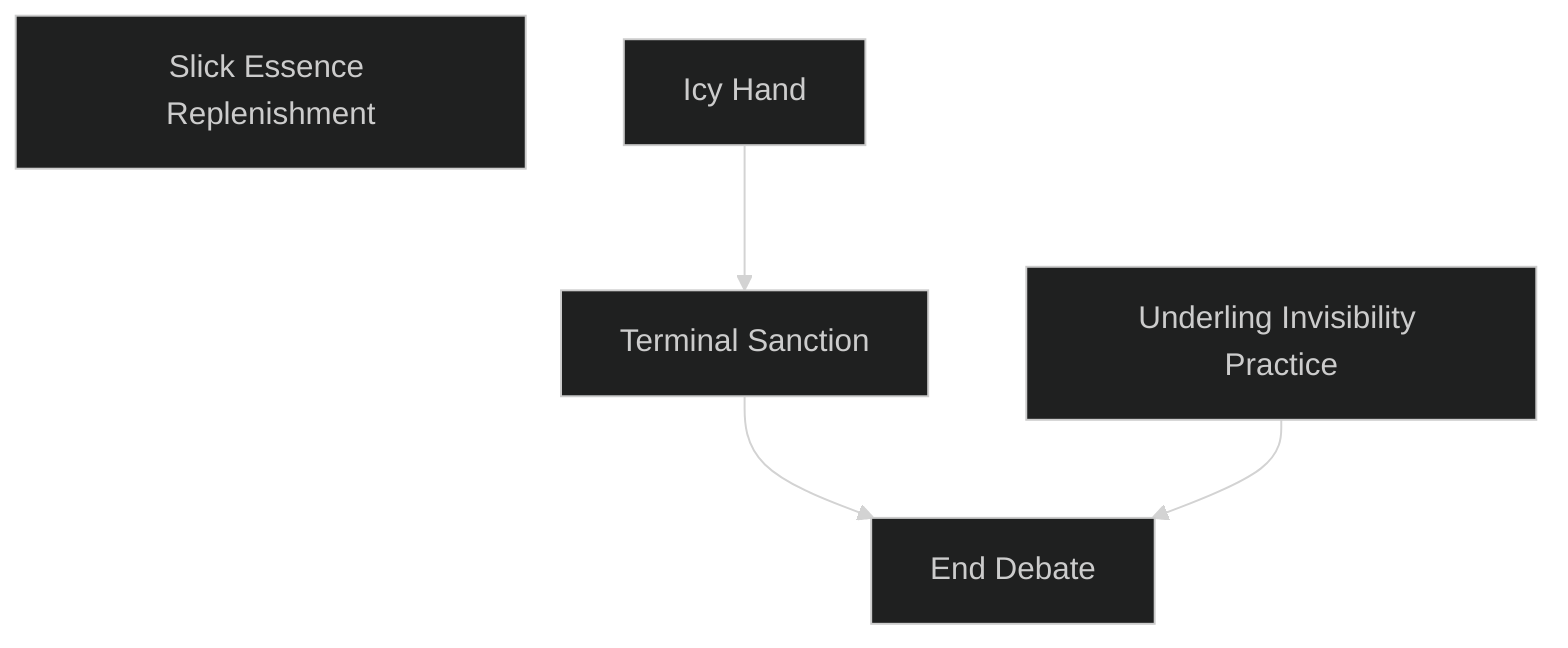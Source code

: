 ---
config:
  theme: dark
---
flowchart TD

    slick_essence_replenishment[Slick Essence Replenishment]
    click slick_essence_replenishment callback "
        Slick Essence Replenishment<br>
        <br>
        Cost: None<br>
        Duration: Permanent<br>
        Type: Special<br>
        Minimum Bureaucracy: 1<br>
        Minimum Essence: 2<br>
        Prerequisite Charms: None<br>
        <br>
        In demonstrating her superiority to the frantic masses
        that mill about her, a calm and settled soul becomes a
        natural sinkhole for the Essence of the world. This
        Charm draws on a Sidereal's ability to keep perspective
        and maintain her tranquility in the most troubled circumstances,
        easily juggling a hundred projects and a
        thousand data points, controlling herself always and
        controlling others when necessary. Immediately after a
        successful roll using Temperance or immediately after a
        Bureaucracy roll that substantially helped her implement
        her agenda, the Exalt regains twice her Temperance
        in motes of Essence, up to her normal maximum. There
        is no cost to use this Charm's effects - learning this
        Charm simply enhances the Exalt's capabilities.
        "

    icy_hand[Icy Hand]
    click icy_hand callback "
        Icy Hand<br>
        <br>
        Cost: 1 mote<br>
        Duration: Five days<br>
        Type: Reflexive<br>
        Minimum Bureaucracy: 2<br>
        Minimum Essence: 2<br>
        Prerequisite Charms: None<br>
        <br>
        The character's cold clean touch instantly drives
        away bureaucratic corruption. She can invoke this Charm
        immediately after touching a target bureaucrat, which,
        for unwilling targets, requires an unarmed attack (which
        need do no damage). The Sidereal's player rolls Charisma
        + Bureaucracy against the target's Essence. If
        successful, the target is compelled to perform his duties
        honestly for the duration of the Charm.<br>
        A spark in the character's pupil glitters violet during
        the use of this Charm.
        "

    terminal_sanction[Terminal Sanction]
    icy_hand --> terminal_sanction
    click terminal_sanction callback "
        Terminal Sanction<br>
        <br>
        Cost: 8 motes, 1 Willpower<br>
        Duration: One scene<br>
        Type: Simple<br>
        Minimum Bureaucracy: 4<br>
        Minimum Essence: 3<br>
        Prerequisite Charms: Icy Hand<br>
        <br>
        Sometimes, all it takes to kill a god is a word in the
        right ear. To invoke this Charm, the Exalt's player
        rolls Charisma + Bureaucracy against a difficulty equal
        to the target's Essence. Normally, this files a petition
        in the Bureau of Endings, activating certain perquisites
        of the Chosen of Fate that facilitate quick,
        effective resolution of a conflict with a spirit or elemental.
        However, due to the terms of the Primordials'
        surrender, this Charm specifically affects demons of
        all Circles and adds the Sidereal's Essence in auto-
        matic successes against them.<br>
        The effects of the Charm are as follows. Whether
        the character succeeds or fails, the spirit must instantly
        manifest and materialize to meet the Sidereal's calm
        gaze. It cannot dematerialize until the end of the scene.
        If the character succeeds, the spirit becomes additionally
        vulnerable. If its materialized body dies that scene, the
        Sidereal can either destroy it utterly, bind it into an
        object, coerce it into service for an indefinite task or
        command its obedience for a year and a day. This can
        offer a Sidereal a second opportunity to bind a demon
        that breaks free of her control.<br>
        Sidereal Exalted may always use their Temperance
        with this Charm. Learning this Charm requires the
        Maiden of Endings' approval.
        "

    underling_invisibility_practice[Underling Invisibility Practice]
    click underling_invisibility_practice callback "
        Underling Invisibility Practice<br>
        <br>
        Cost: 4 motes<br>
        Duration: Indefinite<br>
        Type: Simple<br>
        Minimum Bureaucracy: 3<br>
        Minimum Essence: 2<br>
        Prerequisite Charms: None<br>
        <br>
        By the will of the Maiden of Endings, who marks the
        end to every destiny, those who consider themselves
        above the process of fate shall find themselves most
        vulnerable to it.<br>
        With this Charm, the character conceals his presence
        effectively from those who foolishly consider
        themselves his superiors. Anyone who knows of the
        Sidereal Exalted and looks down upon them, or who
        considers himself superior to all others, simply cannot
        detect the Sidereal. This invisibility also applies to those
        who consider themselves more important than or hierarchically
        superior to the character himself.<br>
        The character registers on such entities' senses as a
        brief impression related to his caste. Chosen of Journeys
        &quot;feel&quot; like there is somewhere the subject needs to be.
        Chosen of Serenity exude a faint sense of peace and
        happiness. Chosen of Battles provide a sense of intangible
        tension to the air. Chosen of Secrets provoke a
        strange sense of déjà vu. And the Chosen of Endings
        radiate a vague air of danger.<br>
        The arrogant cannot use the help of others to spot
        the Sidereal. Reports on the character's presence no
        more register than the character's direct visual impres-
        sion. However, victims can derive other information
        from such reports, such as &quot;something bad is happening
        and is preventing me from hearing exactly what my
        friends are saying.&quot; They can even target the Sidereal
        based on this kind of information and the faint impres-
        sion mentioned above. However, their dice pool for
        attacking or defending against the Sidereal starts at 0,
        before the effects of Charms. A perfect counter to invis-
        ibility (such as Eye of the Unconquered Sun — see Caste
        Book: Night, p. 75) overcomes this effect. This Charm
        conceals the last few seconds of a Sidereal's tracks.<br>
        This Charm has no effect on other Sidereal Exalted
        Otherwise, the Storyteller always decides whether a
        Storyteller character falls victim to this Charm, and
        players of non-Sidereals can explicitly decide their char-
        acters' opinions on the Sidereal Exalted and specific
        Exalts. Learning this Charm requires the Maiden of
        Endings' approval.
        "

    end_debate[End Debate]
    terminal_sanction --> end_debate
    underling_invisibility_practice --> end_debate
    click end_debate callback "
        End Debate<br>
        <br>
        Cost: 10 motes, 1 Willpower, 1 health level<br>
        Duration: Instant<br>
        Type: Simple<br>
        Minimum Bureaucracy: 5<br>
        Minimum Essence: 3<br>
        Prerequisite Charms: Terminal Sanction, Underling Invisibility Practice<br>
        <br>
        This Charm uses a prayer strip marked with the
        scripture of the Maiden's Promise, which explodes in
        searing amethyst light as the character throws it to the
        ground. As the light fades, passion and the desire for
        speech drains from all those who witnessed the Charm.
        Everything has already been said.<br>
        If the character wishes, this Charm can instantly
        end a debate - leading into an immediate vote or to
        everyone dropping the matter, as circumstances dictate.
        Alternately, as long as one or more key individuals
        are present, End Debate can stop any bureaucratic pro-
        cess cold. Only an Intelligence + Bureaucracy roll with
        a difficulty equal to twice the character's permanent
        Essence can restart it.<br>
        Finally, if the Sidereal's player successfully rolls
        Strength + Bureaucracy against the target's Essence, this
        Charm can impose the effects of ley Hand on a single
        bureaucrat permanently — only by resigning his position
        (and, if desired, seeking another) can he reestablish a
        career of corruption.<br>
        Sidereal Exalted may always use their Temperance
        with this Charm.
        "